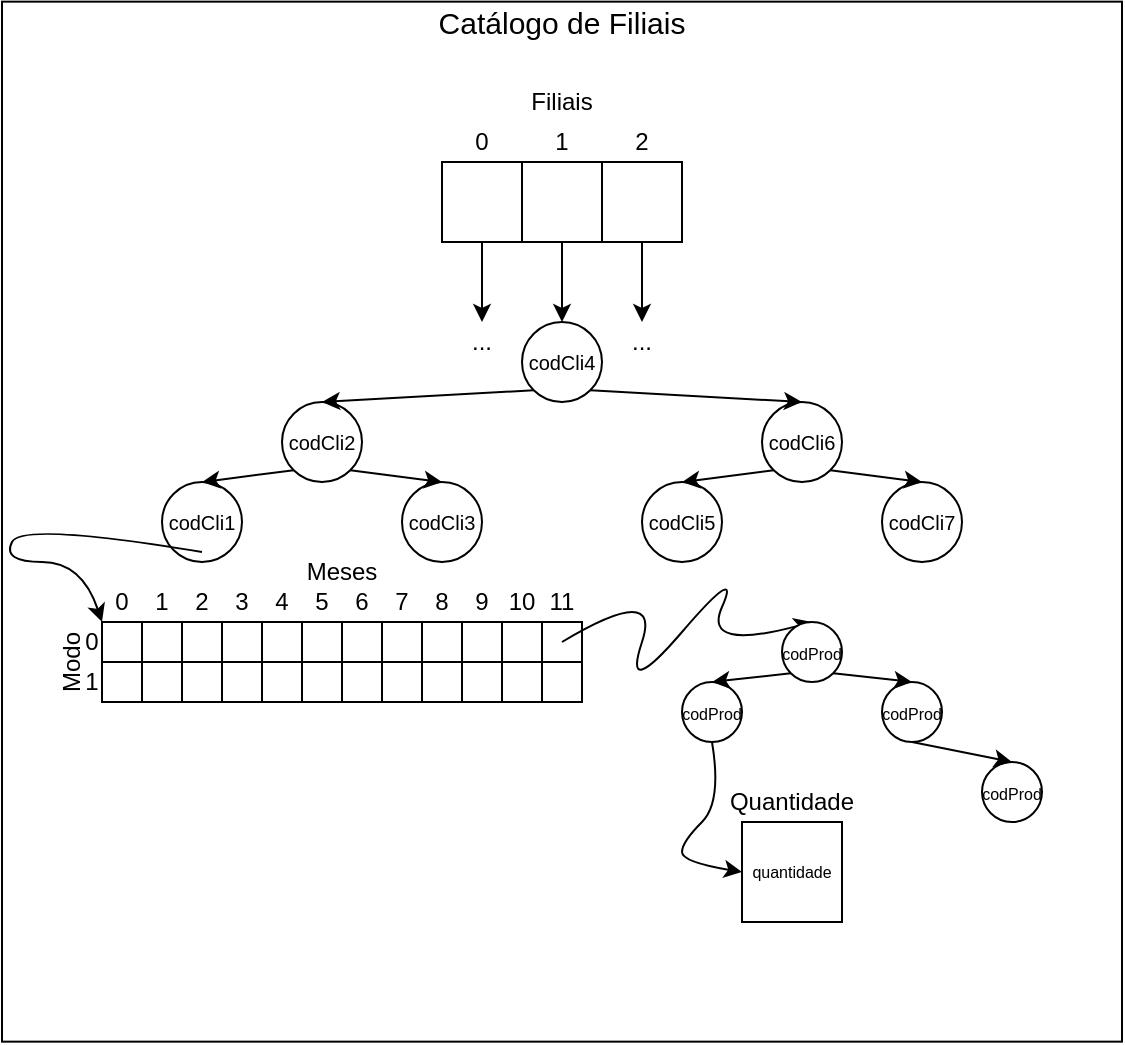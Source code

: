 <mxfile version="10.6.0" type="device"><diagram id="8GkzO-2iXQMkuJmufmp5" name="Page-1"><mxGraphModel dx="840" dy="416" grid="1" gridSize="10" guides="1" tooltips="1" connect="1" arrows="1" fold="1" page="1" pageScale="1" pageWidth="850" pageHeight="1100" math="0" shadow="0"><root><mxCell id="0"/><mxCell id="1" parent="0"/><mxCell id="2WYAGC3ekxAIEiTmy_mu-112" value="" style="rounded=0;whiteSpace=wrap;html=1;" parent="1" vertex="1"><mxGeometry x="80" y="39.824" width="560" height="520" as="geometry"/></mxCell><mxCell id="2WYAGC3ekxAIEiTmy_mu-94" value="1" style="text;html=1;strokeColor=none;fillColor=none;align=center;verticalAlign=middle;whiteSpace=wrap;rounded=0;" parent="1" vertex="1"><mxGeometry x="105" y="370" width="40" height="20" as="geometry"/></mxCell><mxCell id="2WYAGC3ekxAIEiTmy_mu-139" value="&lt;span&gt;&lt;font style=&quot;font-size: 8px&quot;&gt;codProd&lt;/font&gt;&lt;/span&gt;" style="ellipse;whiteSpace=wrap;html=1;aspect=fixed;" parent="1" vertex="1"><mxGeometry x="420" y="380" width="30" height="30" as="geometry"/></mxCell><mxCell id="2WYAGC3ekxAIEiTmy_mu-7" value="" style="whiteSpace=wrap;html=1;aspect=fixed;" parent="1" vertex="1"><mxGeometry x="300" y="120" width="40" height="40" as="geometry"/></mxCell><mxCell id="2WYAGC3ekxAIEiTmy_mu-8" value="" style="whiteSpace=wrap;html=1;aspect=fixed;" parent="1" vertex="1"><mxGeometry x="340" y="120" width="40" height="40" as="geometry"/></mxCell><mxCell id="2WYAGC3ekxAIEiTmy_mu-15" value="&lt;span&gt;&lt;font style=&quot;font-size: 10px&quot;&gt;codCli4&lt;/font&gt;&lt;/span&gt;" style="ellipse;whiteSpace=wrap;html=1;aspect=fixed;" parent="1" vertex="1"><mxGeometry x="340" y="200" width="40" height="40" as="geometry"/></mxCell><mxCell id="2WYAGC3ekxAIEiTmy_mu-16" value="Filiais&lt;br&gt;" style="text;html=1;strokeColor=none;fillColor=none;align=center;verticalAlign=middle;whiteSpace=wrap;rounded=0;" parent="1" vertex="1"><mxGeometry x="340" y="80" width="40" height="20" as="geometry"/></mxCell><mxCell id="2WYAGC3ekxAIEiTmy_mu-17" value="" style="endArrow=classic;html=1;exitX=0.5;exitY=1;exitDx=0;exitDy=0;entryX=0.5;entryY=0;entryDx=0;entryDy=0;" parent="1" source="2WYAGC3ekxAIEiTmy_mu-8" target="2WYAGC3ekxAIEiTmy_mu-15" edge="1"><mxGeometry width="50" height="50" relative="1" as="geometry"><mxPoint x="120" y="310" as="sourcePoint"/><mxPoint x="170" y="260" as="targetPoint"/></mxGeometry></mxCell><mxCell id="2WYAGC3ekxAIEiTmy_mu-18" value="&lt;span&gt;&lt;font style=&quot;font-size: 10px&quot;&gt;codCli2&lt;/font&gt;&lt;/span&gt;&lt;br&gt;" style="ellipse;whiteSpace=wrap;html=1;aspect=fixed;" parent="1" vertex="1"><mxGeometry x="220" y="240" width="40" height="40" as="geometry"/></mxCell><mxCell id="2WYAGC3ekxAIEiTmy_mu-19" value="&lt;span&gt;&lt;font style=&quot;font-size: 10px&quot;&gt;codCli6&lt;/font&gt;&lt;/span&gt;&lt;br&gt;" style="ellipse;whiteSpace=wrap;html=1;aspect=fixed;" parent="1" vertex="1"><mxGeometry x="460" y="240" width="40" height="40" as="geometry"/></mxCell><mxCell id="2WYAGC3ekxAIEiTmy_mu-20" value="&lt;font&gt;&lt;font style=&quot;font-size: 10px&quot;&gt;codCli1&lt;/font&gt;&lt;br&gt;&lt;/font&gt;" style="ellipse;whiteSpace=wrap;html=1;aspect=fixed;" parent="1" vertex="1"><mxGeometry x="160" y="280" width="40" height="40" as="geometry"/></mxCell><mxCell id="2WYAGC3ekxAIEiTmy_mu-21" value="&lt;span&gt;&lt;font style=&quot;font-size: 10px&quot;&gt;codCli3&lt;/font&gt;&lt;/span&gt;&lt;br&gt;" style="ellipse;whiteSpace=wrap;html=1;aspect=fixed;" parent="1" vertex="1"><mxGeometry x="280" y="280" width="40" height="40" as="geometry"/></mxCell><mxCell id="2WYAGC3ekxAIEiTmy_mu-22" value="&lt;span&gt;&lt;font style=&quot;font-size: 10px&quot;&gt;codCli5&lt;/font&gt;&lt;/span&gt;&lt;br&gt;" style="ellipse;whiteSpace=wrap;html=1;aspect=fixed;" parent="1" vertex="1"><mxGeometry x="400" y="280" width="40" height="40" as="geometry"/></mxCell><mxCell id="2WYAGC3ekxAIEiTmy_mu-23" value="&lt;span&gt;&lt;font style=&quot;font-size: 10px&quot;&gt;codCli7&lt;/font&gt;&lt;/span&gt;&lt;br&gt;" style="ellipse;whiteSpace=wrap;html=1;aspect=fixed;" parent="1" vertex="1"><mxGeometry x="520" y="280" width="40" height="40" as="geometry"/></mxCell><mxCell id="2WYAGC3ekxAIEiTmy_mu-24" value="" style="endArrow=classic;html=1;exitX=0;exitY=1;exitDx=0;exitDy=0;entryX=0.5;entryY=0;entryDx=0;entryDy=0;" parent="1" source="2WYAGC3ekxAIEiTmy_mu-15" target="2WYAGC3ekxAIEiTmy_mu-18" edge="1"><mxGeometry width="50" height="50" relative="1" as="geometry"><mxPoint x="120" y="390" as="sourcePoint"/><mxPoint x="170" y="340" as="targetPoint"/></mxGeometry></mxCell><mxCell id="2WYAGC3ekxAIEiTmy_mu-25" value="" style="endArrow=classic;html=1;exitX=0;exitY=1;exitDx=0;exitDy=0;entryX=0.5;entryY=0;entryDx=0;entryDy=0;" parent="1" source="2WYAGC3ekxAIEiTmy_mu-18" target="2WYAGC3ekxAIEiTmy_mu-20" edge="1"><mxGeometry width="50" height="50" relative="1" as="geometry"><mxPoint x="330" y="230" as="sourcePoint"/><mxPoint x="230" y="250" as="targetPoint"/></mxGeometry></mxCell><mxCell id="2WYAGC3ekxAIEiTmy_mu-27" value="" style="endArrow=classic;html=1;exitX=1;exitY=1;exitDx=0;exitDy=0;entryX=0.5;entryY=0;entryDx=0;entryDy=0;" parent="1" source="2WYAGC3ekxAIEiTmy_mu-18" target="2WYAGC3ekxAIEiTmy_mu-21" edge="1"><mxGeometry width="50" height="50" relative="1" as="geometry"><mxPoint x="216" y="284" as="sourcePoint"/><mxPoint x="170" y="290" as="targetPoint"/></mxGeometry></mxCell><mxCell id="2WYAGC3ekxAIEiTmy_mu-28" value="" style="endArrow=classic;html=1;exitX=0;exitY=1;exitDx=0;exitDy=0;entryX=0.5;entryY=0;entryDx=0;entryDy=0;" parent="1" source="2WYAGC3ekxAIEiTmy_mu-19" target="2WYAGC3ekxAIEiTmy_mu-22" edge="1"><mxGeometry width="50" height="50" relative="1" as="geometry"><mxPoint x="226" y="294" as="sourcePoint"/><mxPoint x="180" y="300" as="targetPoint"/></mxGeometry></mxCell><mxCell id="2WYAGC3ekxAIEiTmy_mu-29" value="" style="endArrow=classic;html=1;exitX=1;exitY=1;exitDx=0;exitDy=0;entryX=0.5;entryY=0;entryDx=0;entryDy=0;" parent="1" source="2WYAGC3ekxAIEiTmy_mu-19" target="2WYAGC3ekxAIEiTmy_mu-23" edge="1"><mxGeometry width="50" height="50" relative="1" as="geometry"><mxPoint x="236" y="304" as="sourcePoint"/><mxPoint x="190" y="310" as="targetPoint"/></mxGeometry></mxCell><mxCell id="2WYAGC3ekxAIEiTmy_mu-30" value="" style="endArrow=classic;html=1;exitX=1;exitY=1;exitDx=0;exitDy=0;entryX=0.5;entryY=0;entryDx=0;entryDy=0;" parent="1" source="2WYAGC3ekxAIEiTmy_mu-15" target="2WYAGC3ekxAIEiTmy_mu-19" edge="1"><mxGeometry width="50" height="50" relative="1" as="geometry"><mxPoint x="246" y="314" as="sourcePoint"/><mxPoint x="200" y="320" as="targetPoint"/></mxGeometry></mxCell><mxCell id="2WYAGC3ekxAIEiTmy_mu-37" value="" style="whiteSpace=wrap;html=1;aspect=fixed;" parent="1" vertex="1"><mxGeometry x="330" y="350" width="20" height="20" as="geometry"/></mxCell><mxCell id="2WYAGC3ekxAIEiTmy_mu-38" value="" style="whiteSpace=wrap;html=1;aspect=fixed;" parent="1" vertex="1"><mxGeometry x="310" y="370" width="20" height="20" as="geometry"/></mxCell><mxCell id="2WYAGC3ekxAIEiTmy_mu-39" value="" style="whiteSpace=wrap;html=1;aspect=fixed;" parent="1" vertex="1"><mxGeometry x="310" y="350" width="20" height="20" as="geometry"/></mxCell><mxCell id="2WYAGC3ekxAIEiTmy_mu-40" value="" style="whiteSpace=wrap;html=1;aspect=fixed;" parent="1" vertex="1"><mxGeometry x="330" y="370" width="20" height="20" as="geometry"/></mxCell><mxCell id="2WYAGC3ekxAIEiTmy_mu-41" value="" style="whiteSpace=wrap;html=1;aspect=fixed;" parent="1" vertex="1"><mxGeometry x="350" y="350" width="20" height="20" as="geometry"/></mxCell><mxCell id="2WYAGC3ekxAIEiTmy_mu-42" value="" style="whiteSpace=wrap;html=1;aspect=fixed;" parent="1" vertex="1"><mxGeometry x="350" y="370" width="20" height="20" as="geometry"/></mxCell><mxCell id="2WYAGC3ekxAIEiTmy_mu-43" value="" style="whiteSpace=wrap;html=1;aspect=fixed;" parent="1" vertex="1"><mxGeometry x="380" y="120" width="40" height="40" as="geometry"/></mxCell><mxCell id="2WYAGC3ekxAIEiTmy_mu-70" value="...&lt;br&gt;" style="text;html=1;strokeColor=none;fillColor=none;align=center;verticalAlign=middle;whiteSpace=wrap;rounded=0;" parent="1" vertex="1"><mxGeometry x="380" y="200" width="40" height="20" as="geometry"/></mxCell><mxCell id="2WYAGC3ekxAIEiTmy_mu-77" value="" style="endArrow=classic;html=1;exitX=0.5;exitY=1;exitDx=0;exitDy=0;" parent="1" edge="1"><mxGeometry width="50" height="50" relative="1" as="geometry"><mxPoint x="400" y="160" as="sourcePoint"/><mxPoint x="400" y="200" as="targetPoint"/></mxGeometry></mxCell><mxCell id="2WYAGC3ekxAIEiTmy_mu-79" value="" style="endArrow=classic;html=1;exitX=0.5;exitY=1;exitDx=0;exitDy=0;" parent="1" edge="1"><mxGeometry width="50" height="50" relative="1" as="geometry"><mxPoint x="320" y="160" as="sourcePoint"/><mxPoint x="320" y="200" as="targetPoint"/></mxGeometry></mxCell><mxCell id="2WYAGC3ekxAIEiTmy_mu-80" value="...&lt;br&gt;" style="text;html=1;strokeColor=none;fillColor=none;align=center;verticalAlign=middle;whiteSpace=wrap;rounded=0;" parent="1" vertex="1"><mxGeometry x="300" y="200" width="40" height="20" as="geometry"/></mxCell><mxCell id="2WYAGC3ekxAIEiTmy_mu-91" value="Modo&lt;br&gt;" style="text;html=1;strokeColor=none;fillColor=none;align=center;verticalAlign=middle;whiteSpace=wrap;rounded=0;rotation=-90;" parent="1" vertex="1"><mxGeometry x="95" y="360" width="40" height="20" as="geometry"/></mxCell><mxCell id="2WYAGC3ekxAIEiTmy_mu-92" value="Meses&lt;br&gt;" style="text;html=1;strokeColor=none;fillColor=none;align=center;verticalAlign=middle;whiteSpace=wrap;rounded=0;" parent="1" vertex="1"><mxGeometry x="230" y="315" width="40" height="20" as="geometry"/></mxCell><mxCell id="2WYAGC3ekxAIEiTmy_mu-93" value="0" style="text;html=1;strokeColor=none;fillColor=none;align=center;verticalAlign=middle;whiteSpace=wrap;rounded=0;" parent="1" vertex="1"><mxGeometry x="105" y="350" width="40" height="20" as="geometry"/></mxCell><mxCell id="2WYAGC3ekxAIEiTmy_mu-95" value="1" style="text;html=1;strokeColor=none;fillColor=none;align=center;verticalAlign=middle;whiteSpace=wrap;rounded=0;" parent="1" vertex="1"><mxGeometry x="140" y="330" width="40" height="20" as="geometry"/></mxCell><mxCell id="2WYAGC3ekxAIEiTmy_mu-98" value="0" style="text;html=1;strokeColor=none;fillColor=none;align=center;verticalAlign=middle;whiteSpace=wrap;rounded=0;" parent="1" vertex="1"><mxGeometry x="120" y="330" width="40" height="20" as="geometry"/></mxCell><mxCell id="2WYAGC3ekxAIEiTmy_mu-99" value="2" style="text;html=1;strokeColor=none;fillColor=none;align=center;verticalAlign=middle;whiteSpace=wrap;rounded=0;" parent="1" vertex="1"><mxGeometry x="160" y="330" width="40" height="20" as="geometry"/></mxCell><mxCell id="2WYAGC3ekxAIEiTmy_mu-101" value="&lt;div style=&quot;text-align: center ; font-size: 8px&quot;&gt;&lt;font style=&quot;font-size: 8px&quot;&gt;quantidade&lt;/font&gt;&lt;/div&gt;" style="whiteSpace=wrap;html=1;aspect=fixed;" parent="1" vertex="1"><mxGeometry x="450" y="450" width="50" height="50" as="geometry"/></mxCell><mxCell id="2WYAGC3ekxAIEiTmy_mu-107" value="" style="curved=1;endArrow=classic;html=1;entryX=0.5;entryY=0;entryDx=0;entryDy=0;" parent="1" target="2WYAGC3ekxAIEiTmy_mu-137" edge="1"><mxGeometry width="50" height="50" relative="1" as="geometry"><mxPoint x="360" y="360" as="sourcePoint"/><mxPoint x="420" y="410" as="targetPoint"/><Array as="points"><mxPoint x="410" y="330"/><mxPoint x="390" y="390"/><mxPoint x="450" y="320"/><mxPoint x="430" y="365"/></Array></mxGeometry></mxCell><mxCell id="2WYAGC3ekxAIEiTmy_mu-109" value="" style="curved=1;endArrow=classic;html=1;entryX=0;entryY=0.5;entryDx=0;entryDy=0;exitX=0.5;exitY=1;exitDx=0;exitDy=0;" parent="1" source="2WYAGC3ekxAIEiTmy_mu-139" target="2WYAGC3ekxAIEiTmy_mu-101" edge="1"><mxGeometry width="50" height="50" relative="1" as="geometry"><mxPoint x="430" y="400" as="sourcePoint"/><mxPoint x="170" y="540" as="targetPoint"/><Array as="points"><mxPoint x="440" y="440"/><mxPoint x="420" y="460"/><mxPoint x="420" y="470"/></Array></mxGeometry></mxCell><mxCell id="2WYAGC3ekxAIEiTmy_mu-110" value="Quantidade&lt;br&gt;" style="text;html=1;strokeColor=none;fillColor=none;align=center;verticalAlign=middle;whiteSpace=wrap;rounded=0;" parent="1" vertex="1"><mxGeometry x="455" y="430" width="40" height="20" as="geometry"/></mxCell><mxCell id="2WYAGC3ekxAIEiTmy_mu-113" value="&lt;font style=&quot;font-size: 15px&quot;&gt;Catálogo de Filiais&lt;/font&gt;" style="text;html=1;strokeColor=none;fillColor=none;align=center;verticalAlign=middle;whiteSpace=wrap;rounded=0;" parent="1" vertex="1"><mxGeometry x="275" y="40" width="170" height="20" as="geometry"/></mxCell><mxCell id="2WYAGC3ekxAIEiTmy_mu-114" value="0" style="text;html=1;strokeColor=none;fillColor=none;align=center;verticalAlign=middle;whiteSpace=wrap;rounded=0;" parent="1" vertex="1"><mxGeometry x="300" y="100" width="40" height="20" as="geometry"/></mxCell><mxCell id="2WYAGC3ekxAIEiTmy_mu-115" value="1" style="text;html=1;strokeColor=none;fillColor=none;align=center;verticalAlign=middle;whiteSpace=wrap;rounded=0;" parent="1" vertex="1"><mxGeometry x="340" y="100" width="40" height="20" as="geometry"/></mxCell><mxCell id="2WYAGC3ekxAIEiTmy_mu-116" value="2" style="text;html=1;strokeColor=none;fillColor=none;align=center;verticalAlign=middle;whiteSpace=wrap;rounded=0;" parent="1" vertex="1"><mxGeometry x="380" y="100" width="40" height="20" as="geometry"/></mxCell><mxCell id="2WYAGC3ekxAIEiTmy_mu-137" value="&lt;span&gt;&lt;font style=&quot;font-size: 8px&quot;&gt;codProd&lt;/font&gt;&lt;/span&gt;" style="ellipse;whiteSpace=wrap;html=1;aspect=fixed;" parent="1" vertex="1"><mxGeometry x="470" y="350" width="30" height="30" as="geometry"/></mxCell><mxCell id="2WYAGC3ekxAIEiTmy_mu-138" value="&lt;span&gt;&lt;font style=&quot;font-size: 8px&quot;&gt;codProd&lt;/font&gt;&lt;/span&gt;" style="ellipse;whiteSpace=wrap;html=1;aspect=fixed;" parent="1" vertex="1"><mxGeometry x="520" y="380" width="30" height="30" as="geometry"/></mxCell><mxCell id="2WYAGC3ekxAIEiTmy_mu-140" value="&lt;span&gt;&lt;font style=&quot;font-size: 8px&quot;&gt;codProd&lt;/font&gt;&lt;/span&gt;" style="ellipse;whiteSpace=wrap;html=1;aspect=fixed;" parent="1" vertex="1"><mxGeometry x="570" y="420" width="30" height="30" as="geometry"/></mxCell><mxCell id="2WYAGC3ekxAIEiTmy_mu-141" value="" style="endArrow=classic;html=1;exitX=0;exitY=1;exitDx=0;exitDy=0;entryX=0.5;entryY=0;entryDx=0;entryDy=0;" parent="1" source="2WYAGC3ekxAIEiTmy_mu-137" target="2WYAGC3ekxAIEiTmy_mu-139" edge="1"><mxGeometry width="50" height="50" relative="1" as="geometry"><mxPoint x="80" y="630" as="sourcePoint"/><mxPoint x="130" y="580" as="targetPoint"/></mxGeometry></mxCell><mxCell id="2WYAGC3ekxAIEiTmy_mu-142" value="" style="endArrow=classic;html=1;exitX=1;exitY=1;exitDx=0;exitDy=0;entryX=0.5;entryY=0;entryDx=0;entryDy=0;" parent="1" source="2WYAGC3ekxAIEiTmy_mu-137" target="2WYAGC3ekxAIEiTmy_mu-138" edge="1"><mxGeometry width="50" height="50" relative="1" as="geometry"><mxPoint x="80" y="630" as="sourcePoint"/><mxPoint x="130" y="580" as="targetPoint"/></mxGeometry></mxCell><mxCell id="2WYAGC3ekxAIEiTmy_mu-143" value="" style="endArrow=classic;html=1;exitX=0.5;exitY=1;exitDx=0;exitDy=0;entryX=0.5;entryY=0;entryDx=0;entryDy=0;" parent="1" source="2WYAGC3ekxAIEiTmy_mu-138" target="2WYAGC3ekxAIEiTmy_mu-140" edge="1"><mxGeometry width="50" height="50" relative="1" as="geometry"><mxPoint x="80" y="630" as="sourcePoint"/><mxPoint x="130" y="580" as="targetPoint"/></mxGeometry></mxCell><mxCell id="2WYAGC3ekxAIEiTmy_mu-144" value="" style="curved=1;endArrow=classic;html=1;entryX=0.25;entryY=1;entryDx=0;entryDy=0;" parent="1" target="2WYAGC3ekxAIEiTmy_mu-98" edge="1"><mxGeometry width="50" height="50" relative="1" as="geometry"><mxPoint x="180" y="315" as="sourcePoint"/><mxPoint x="100" y="320" as="targetPoint"/><Array as="points"><mxPoint x="90" y="300"/><mxPoint x="80" y="320"/><mxPoint x="120" y="320"/></Array></mxGeometry></mxCell><mxCell id="2WYAGC3ekxAIEiTmy_mu-169" value="" style="whiteSpace=wrap;html=1;aspect=fixed;" parent="1" vertex="1"><mxGeometry x="250" y="350" width="20" height="20" as="geometry"/></mxCell><mxCell id="2WYAGC3ekxAIEiTmy_mu-170" value="" style="whiteSpace=wrap;html=1;aspect=fixed;" parent="1" vertex="1"><mxGeometry x="250" y="370" width="20" height="20" as="geometry"/></mxCell><mxCell id="2WYAGC3ekxAIEiTmy_mu-171" value="" style="whiteSpace=wrap;html=1;aspect=fixed;" parent="1" vertex="1"><mxGeometry x="230" y="350" width="20" height="20" as="geometry"/></mxCell><mxCell id="2WYAGC3ekxAIEiTmy_mu-172" value="" style="whiteSpace=wrap;html=1;aspect=fixed;" parent="1" vertex="1"><mxGeometry x="230" y="370" width="20" height="20" as="geometry"/></mxCell><mxCell id="2WYAGC3ekxAIEiTmy_mu-173" value="" style="whiteSpace=wrap;html=1;aspect=fixed;" parent="1" vertex="1"><mxGeometry x="290" y="350" width="20" height="20" as="geometry"/></mxCell><mxCell id="2WYAGC3ekxAIEiTmy_mu-174" value="" style="whiteSpace=wrap;html=1;aspect=fixed;" parent="1" vertex="1"><mxGeometry x="290" y="370" width="20" height="20" as="geometry"/></mxCell><mxCell id="2WYAGC3ekxAIEiTmy_mu-175" value="" style="whiteSpace=wrap;html=1;aspect=fixed;" parent="1" vertex="1"><mxGeometry x="270" y="350" width="20" height="20" as="geometry"/></mxCell><mxCell id="2WYAGC3ekxAIEiTmy_mu-176" value="" style="whiteSpace=wrap;html=1;aspect=fixed;" parent="1" vertex="1"><mxGeometry x="270" y="370" width="20" height="20" as="geometry"/></mxCell><mxCell id="2WYAGC3ekxAIEiTmy_mu-177" value="" style="whiteSpace=wrap;html=1;aspect=fixed;" parent="1" vertex="1"><mxGeometry x="210" y="350" width="20" height="20" as="geometry"/></mxCell><mxCell id="2WYAGC3ekxAIEiTmy_mu-178" value="" style="whiteSpace=wrap;html=1;aspect=fixed;" parent="1" vertex="1"><mxGeometry x="210" y="370" width="20" height="20" as="geometry"/></mxCell><mxCell id="2WYAGC3ekxAIEiTmy_mu-179" value="" style="whiteSpace=wrap;html=1;aspect=fixed;" parent="1" vertex="1"><mxGeometry x="190" y="350" width="20" height="20" as="geometry"/></mxCell><mxCell id="2WYAGC3ekxAIEiTmy_mu-180" value="" style="whiteSpace=wrap;html=1;aspect=fixed;" parent="1" vertex="1"><mxGeometry x="190" y="370" width="20" height="20" as="geometry"/></mxCell><mxCell id="2WYAGC3ekxAIEiTmy_mu-181" value="" style="whiteSpace=wrap;html=1;aspect=fixed;" parent="1" vertex="1"><mxGeometry x="170" y="350" width="20" height="20" as="geometry"/></mxCell><mxCell id="2WYAGC3ekxAIEiTmy_mu-182" value="" style="whiteSpace=wrap;html=1;aspect=fixed;" parent="1" vertex="1"><mxGeometry x="170" y="370" width="20" height="20" as="geometry"/></mxCell><mxCell id="2WYAGC3ekxAIEiTmy_mu-183" value="" style="whiteSpace=wrap;html=1;aspect=fixed;" parent="1" vertex="1"><mxGeometry x="150" y="350" width="20" height="20" as="geometry"/></mxCell><mxCell id="2WYAGC3ekxAIEiTmy_mu-184" value="" style="whiteSpace=wrap;html=1;aspect=fixed;" parent="1" vertex="1"><mxGeometry x="150" y="370" width="20" height="20" as="geometry"/></mxCell><mxCell id="2WYAGC3ekxAIEiTmy_mu-185" value="" style="whiteSpace=wrap;html=1;aspect=fixed;" parent="1" vertex="1"><mxGeometry x="130" y="350" width="20" height="20" as="geometry"/></mxCell><mxCell id="2WYAGC3ekxAIEiTmy_mu-186" value="" style="whiteSpace=wrap;html=1;aspect=fixed;" parent="1" vertex="1"><mxGeometry x="130" y="370" width="20" height="20" as="geometry"/></mxCell><mxCell id="2WYAGC3ekxAIEiTmy_mu-187" value="3" style="text;html=1;strokeColor=none;fillColor=none;align=center;verticalAlign=middle;whiteSpace=wrap;rounded=0;" parent="1" vertex="1"><mxGeometry x="180" y="330" width="40" height="20" as="geometry"/></mxCell><mxCell id="2WYAGC3ekxAIEiTmy_mu-188" value="4" style="text;html=1;strokeColor=none;fillColor=none;align=center;verticalAlign=middle;whiteSpace=wrap;rounded=0;" parent="1" vertex="1"><mxGeometry x="200" y="330" width="40" height="20" as="geometry"/></mxCell><mxCell id="2WYAGC3ekxAIEiTmy_mu-189" value="5" style="text;html=1;strokeColor=none;fillColor=none;align=center;verticalAlign=middle;whiteSpace=wrap;rounded=0;" parent="1" vertex="1"><mxGeometry x="220" y="330" width="40" height="20" as="geometry"/></mxCell><mxCell id="2WYAGC3ekxAIEiTmy_mu-190" value="6" style="text;html=1;strokeColor=none;fillColor=none;align=center;verticalAlign=middle;whiteSpace=wrap;rounded=0;" parent="1" vertex="1"><mxGeometry x="240" y="330" width="40" height="20" as="geometry"/></mxCell><mxCell id="2WYAGC3ekxAIEiTmy_mu-191" value="7" style="text;html=1;strokeColor=none;fillColor=none;align=center;verticalAlign=middle;whiteSpace=wrap;rounded=0;" parent="1" vertex="1"><mxGeometry x="260" y="330" width="40" height="20" as="geometry"/></mxCell><mxCell id="2WYAGC3ekxAIEiTmy_mu-192" value="8" style="text;html=1;strokeColor=none;fillColor=none;align=center;verticalAlign=middle;whiteSpace=wrap;rounded=0;" parent="1" vertex="1"><mxGeometry x="280" y="330" width="40" height="20" as="geometry"/></mxCell><mxCell id="2WYAGC3ekxAIEiTmy_mu-193" value="9" style="text;html=1;strokeColor=none;fillColor=none;align=center;verticalAlign=middle;whiteSpace=wrap;rounded=0;" parent="1" vertex="1"><mxGeometry x="300" y="330" width="40" height="20" as="geometry"/></mxCell><mxCell id="2WYAGC3ekxAIEiTmy_mu-194" value="10" style="text;html=1;strokeColor=none;fillColor=none;align=center;verticalAlign=middle;whiteSpace=wrap;rounded=0;direction=south;" parent="1" vertex="1"><mxGeometry x="330" y="320" width="20" height="40" as="geometry"/></mxCell><mxCell id="2WYAGC3ekxAIEiTmy_mu-195" value="11" style="text;html=1;strokeColor=none;fillColor=none;align=center;verticalAlign=middle;whiteSpace=wrap;rounded=0;" parent="1" vertex="1"><mxGeometry x="340" y="330" width="40" height="20" as="geometry"/></mxCell></root></mxGraphModel></diagram></mxfile>